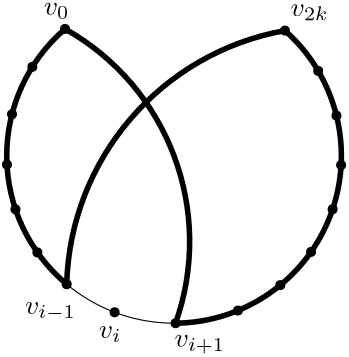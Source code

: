 <?xml version="1.0"?>
<!DOCTYPE ipe SYSTEM "ipe.dtd">
<ipe version="70005" creator="Ipe 7.1.3">
<info created="D:20150517105219" modified="D:20150517111025"/>
<ipestyle name="basic">
<symbol name="arrow/arc(spx)">
<path stroke="sym-stroke" fill="sym-stroke" pen="sym-pen">
0 0 m
-1 0.333 l
-1 -0.333 l
h
</path>
</symbol>
<symbol name="arrow/farc(spx)">
<path stroke="sym-stroke" fill="white" pen="sym-pen">
0 0 m
-1 0.333 l
-1 -0.333 l
h
</path>
</symbol>
<symbol name="mark/circle(sx)" transformations="translations">
<path fill="sym-stroke">
0.6 0 0 0.6 0 0 e
0.4 0 0 0.4 0 0 e
</path>
</symbol>
<symbol name="mark/disk(sx)" transformations="translations">
<path fill="sym-stroke">
0.6 0 0 0.6 0 0 e
</path>
</symbol>
<symbol name="mark/fdisk(sfx)" transformations="translations">
<group>
<path fill="sym-fill">
0.5 0 0 0.5 0 0 e
</path>
<path fill="sym-stroke" fillrule="eofill">
0.6 0 0 0.6 0 0 e
0.4 0 0 0.4 0 0 e
</path>
</group>
</symbol>
<symbol name="mark/box(sx)" transformations="translations">
<path fill="sym-stroke" fillrule="eofill">
-0.6 -0.6 m
0.6 -0.6 l
0.6 0.6 l
-0.6 0.6 l
h
-0.4 -0.4 m
0.4 -0.4 l
0.4 0.4 l
-0.4 0.4 l
h
</path>
</symbol>
<symbol name="mark/square(sx)" transformations="translations">
<path fill="sym-stroke">
-0.6 -0.6 m
0.6 -0.6 l
0.6 0.6 l
-0.6 0.6 l
h
</path>
</symbol>
<symbol name="mark/fsquare(sfx)" transformations="translations">
<group>
<path fill="sym-fill">
-0.5 -0.5 m
0.5 -0.5 l
0.5 0.5 l
-0.5 0.5 l
h
</path>
<path fill="sym-stroke" fillrule="eofill">
-0.6 -0.6 m
0.6 -0.6 l
0.6 0.6 l
-0.6 0.6 l
h
-0.4 -0.4 m
0.4 -0.4 l
0.4 0.4 l
-0.4 0.4 l
h
</path>
</group>
</symbol>
<symbol name="mark/cross(sx)" transformations="translations">
<group>
<path fill="sym-stroke">
-0.43 -0.57 m
0.57 0.43 l
0.43 0.57 l
-0.57 -0.43 l
h
</path>
<path fill="sym-stroke">
-0.43 0.57 m
0.57 -0.43 l
0.43 -0.57 l
-0.57 0.43 l
h
</path>
</group>
</symbol>
<symbol name="arrow/fnormal(spx)">
<path stroke="sym-stroke" fill="white" pen="sym-pen">
0 0 m
-1 0.333 l
-1 -0.333 l
h
</path>
</symbol>
<symbol name="arrow/pointed(spx)">
<path stroke="sym-stroke" fill="sym-stroke" pen="sym-pen">
0 0 m
-1 0.333 l
-0.8 0 l
-1 -0.333 l
h
</path>
</symbol>
<symbol name="arrow/fpointed(spx)">
<path stroke="sym-stroke" fill="white" pen="sym-pen">
0 0 m
-1 0.333 l
-0.8 0 l
-1 -0.333 l
h
</path>
</symbol>
<symbol name="arrow/linear(spx)">
<path stroke="sym-stroke" pen="sym-pen">
-1 0.333 m
0 0 l
-1 -0.333 l
</path>
</symbol>
<symbol name="arrow/fdouble(spx)">
<path stroke="sym-stroke" fill="white" pen="sym-pen">
0 0 m
-1 0.333 l
-1 -0.333 l
h
-1 0 m
-2 0.333 l
-2 -0.333 l
h
</path>
</symbol>
<symbol name="arrow/double(spx)">
<path stroke="sym-stroke" fill="sym-stroke" pen="sym-pen">
0 0 m
-1 0.333 l
-1 -0.333 l
h
-1 0 m
-2 0.333 l
-2 -0.333 l
h
</path>
</symbol>
<pen name="heavier" value="0.8"/>
<pen name="fat" value="1.2"/>
<pen name="ultrafat" value="2"/>
<symbolsize name="large" value="5"/>
<symbolsize name="small" value="2"/>
<symbolsize name="tiny" value="1.1"/>
<arrowsize name="large" value="10"/>
<arrowsize name="small" value="5"/>
<arrowsize name="tiny" value="3"/>
<color name="red" value="1 0 0"/>
<color name="green" value="0 1 0"/>
<color name="blue" value="0 0 1"/>
<color name="yellow" value="1 1 0"/>
<color name="orange" value="1 0.647 0"/>
<color name="gold" value="1 0.843 0"/>
<color name="purple" value="0.627 0.125 0.941"/>
<color name="gray" value="0.745"/>
<color name="brown" value="0.647 0.165 0.165"/>
<color name="navy" value="0 0 0.502"/>
<color name="pink" value="1 0.753 0.796"/>
<color name="seagreen" value="0.18 0.545 0.341"/>
<color name="turquoise" value="0.251 0.878 0.816"/>
<color name="violet" value="0.933 0.51 0.933"/>
<color name="darkblue" value="0 0 0.545"/>
<color name="darkcyan" value="0 0.545 0.545"/>
<color name="darkgray" value="0.663"/>
<color name="darkgreen" value="0 0.392 0"/>
<color name="darkmagenta" value="0.545 0 0.545"/>
<color name="darkorange" value="1 0.549 0"/>
<color name="darkred" value="0.545 0 0"/>
<color name="lightblue" value="0.678 0.847 0.902"/>
<color name="lightcyan" value="0.878 1 1"/>
<color name="lightgray" value="0.827"/>
<color name="lightgreen" value="0.565 0.933 0.565"/>
<color name="lightyellow" value="1 1 0.878"/>
<dashstyle name="dashed" value="[4] 0"/>
<dashstyle name="dotted" value="[1 3] 0"/>
<dashstyle name="dash dotted" value="[4 2 1 2] 0"/>
<dashstyle name="dash dot dotted" value="[4 2 1 2 1 2] 0"/>
<textsize name="large" value="\large"/>
<textsize name="Large" value="\Large"/>
<textsize name="LARGE" value="\LARGE"/>
<textsize name="huge" value="\huge"/>
<textsize name="Huge" value="\Huge"/>
<textsize name="small" value="\small"/>
<textsize name="footnote" value="\footnotesize"/>
<textsize name="tiny" value="\tiny"/>
<textstyle name="center" begin="\begin{center}" end="\end{center}"/>
<textstyle name="itemize" begin="\begin{itemize}" end="\end{itemize}"/>
<textstyle name="item" begin="\begin{itemize}\item{}" end="\end{itemize}"/>
<gridsize name="4 pts" value="4"/>
<gridsize name="8 pts (~3 mm)" value="8"/>
<gridsize name="16 pts (~6 mm)" value="16"/>
<gridsize name="32 pts (~12 mm)" value="32"/>
<gridsize name="10 pts (~3.5 mm)" value="10"/>
<gridsize name="20 pts (~7 mm)" value="20"/>
<gridsize name="14 pts (~5 mm)" value="14"/>
<gridsize name="28 pts (~10 mm)" value="28"/>
<gridsize name="56 pts (~20 mm)" value="56"/>
<anglesize name="90 deg" value="90"/>
<anglesize name="60 deg" value="60"/>
<anglesize name="45 deg" value="45"/>
<anglesize name="30 deg" value="30"/>
<anglesize name="22.5 deg" value="22.5"/>
<tiling name="falling" angle="-60" step="4" width="1"/>
<tiling name="rising" angle="30" step="4" width="1"/>
</ipestyle>
<page>
<layer name="alpha"/>
<view layers="alpha" active="alpha"/>
<use layer="alpha" matrix="0.496661 0 0 0.496661 206.339 251.169" name="mark/disk(sx)" pos="256.2 541" size="normal" stroke="black"/>
<use matrix="0.496661 0 0 0.496661 206.339 251.169" name="mark/disk(sx)" pos="301.385 550.176" size="normal" stroke="black"/>
<use matrix="0.496661 0 0 0.496661 206.339 251.169" name="mark/disk(sx)" pos="332.122 568.594" size="normal" stroke="black"/>
<use matrix="0.496661 0 0 0.496661 206.339 251.169" name="mark/disk(sx)" pos="354.432 592.693" size="normal" stroke="black"/>
<use matrix="0.496661 0 0 0.496661 206.339 251.169" name="mark/disk(sx)" pos="370.04 623.577" size="normal" stroke="black"/>
<use matrix="0.496661 0 0 0.496661 206.339 251.169" name="mark/disk(sx)" pos="376.197 655.612" size="normal" stroke="black"/>
<use matrix="0.496661 0 0 0.496661 206.339 251.169" name="mark/disk(sx)" pos="372.817 691.466" size="normal" stroke="black"/>
<use matrix="0.496661 0 0 0.496661 206.339 251.169" name="mark/disk(sx)" pos="359.573 723.88" size="normal" stroke="black"/>
<use matrix="0.496661 0 0 0.496661 206.339 251.169" name="mark/disk(sx)" pos="335.49 753.092" size="normal" stroke="black"/>
<use matrix="0.496661 0 0 0.496661 206.339 251.169" name="mark/disk(sx)" pos="212.013 548.904" size="normal" stroke="black"/>
<use matrix="0.496661 0 0 0.496661 206.339 251.169" name="mark/disk(sx)" pos="177.276 569.252" size="normal" stroke="black"/>
<use matrix="0.496661 0 0 0.496661 206.339 251.169" name="mark/disk(sx)" pos="156.031 592.307" size="normal" stroke="black"/>
<use matrix="0.496661 0 0 0.496661 206.339 251.169" name="mark/disk(sx)" pos="140.161 623.55" size="normal" stroke="black"/>
<use matrix="0.496661 0 0 0.496661 206.339 251.169" name="mark/disk(sx)" pos="133.975 655.97" size="normal" stroke="black"/>
<use matrix="0.496661 0 0 0.496661 206.339 251.169" name="mark/disk(sx)" pos="137.632 692.485" size="normal" stroke="black"/>
<use matrix="0.496661 0 0 0.496661 206.339 251.169" name="mark/disk(sx)" pos="152.39 726.791" size="normal" stroke="black"/>
<use matrix="0.496661 0 0 0.496661 206.339 251.169" name="mark/disk(sx)" pos="176.069 754.285" size="normal" stroke="black"/>
<path matrix="0.496661 0 0 0.496661 206.339 251.169" stroke="black">
335.49 753.092 m
121.285 0 0 -121.285 255.096 662.28 176.069 754.285 a
</path>
<text matrix="0.496661 0 0 0.496661 201.052 250.939" transformations="translations" pos="171.231 765.062" stroke="black" type="label" width="9.298" height="4.294" depth="1.49" valign="baseline">$v_0$</text>
<text matrix="0.496661 0 0 0.496661 210.564 247.752" transformations="translations" pos="331.07 770.372" stroke="black" type="label" width="13.702" height="4.294" depth="1.49" valign="baseline">$v_{2k}$</text>
<text matrix="0.496661 0 0 0.496661 207.573 247.685" transformations="translations" pos="253.009 530.878" stroke="black" type="label" width="18.233" height="4.294" depth="2.32" valign="baseline">$v_{i+1}$</text>
<text matrix="0.496661 0 0 0.496661 235.16 223.439" transformations="translations" pos="142.555 586.105" stroke="black" type="label" width="8.146" height="4.294" depth="1.49" valign="baseline">$v_i$</text>
<text matrix="0.496661 0 0 0.496661 195.651 243.982" transformations="translations" pos="168.544 562.181" stroke="black" type="label" width="18.344" height="4.294" depth="2.32" valign="baseline">$v_{i-1}$</text>
<path matrix="0.496661 0 0 0.496661 206.339 251.169" stroke="black" pen="ultrafat">
256.2 541 m
176.718 0 0 176.718 89.6679 600.129 176.069 754.285 a
</path>
<path matrix="0.496661 0 0 0.496661 206.339 251.169" stroke="black" pen="ultrafat">
177.276 569.252 m
192.149 0 0 -192.149 369.352 563.95 335.49 753.092 a
</path>
<path matrix="0.496661 0 0 0.496661 206.339 251.169" stroke="black" pen="ultrafat">
176.069 754.285 m
121.286 0 0 121.286 255.097 662.28 177.276 569.252 a
</path>
<path matrix="0.496661 0 0 0.496661 206.339 251.169" stroke="black" pen="ultrafat">
256.2 541 m
121.285 0 0 121.285 255.096 662.28 335.49 753.092 a
</path>
</page>
</ipe>
